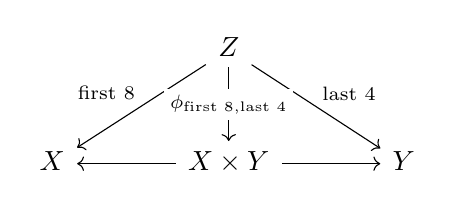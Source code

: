     \begin{tikzcd}[column sep=large, row sep=large]
    &Z\arrow{dl}[swap]{\text{first 8}}\arrow{dr}{\text{last 4}}\arrow[d,"\phi_{\text{first 8},\text{last 4}}" description]&\\
    X&X\times Y\arrow{r}\arrow{l}&Y
    \end{tikzcd}